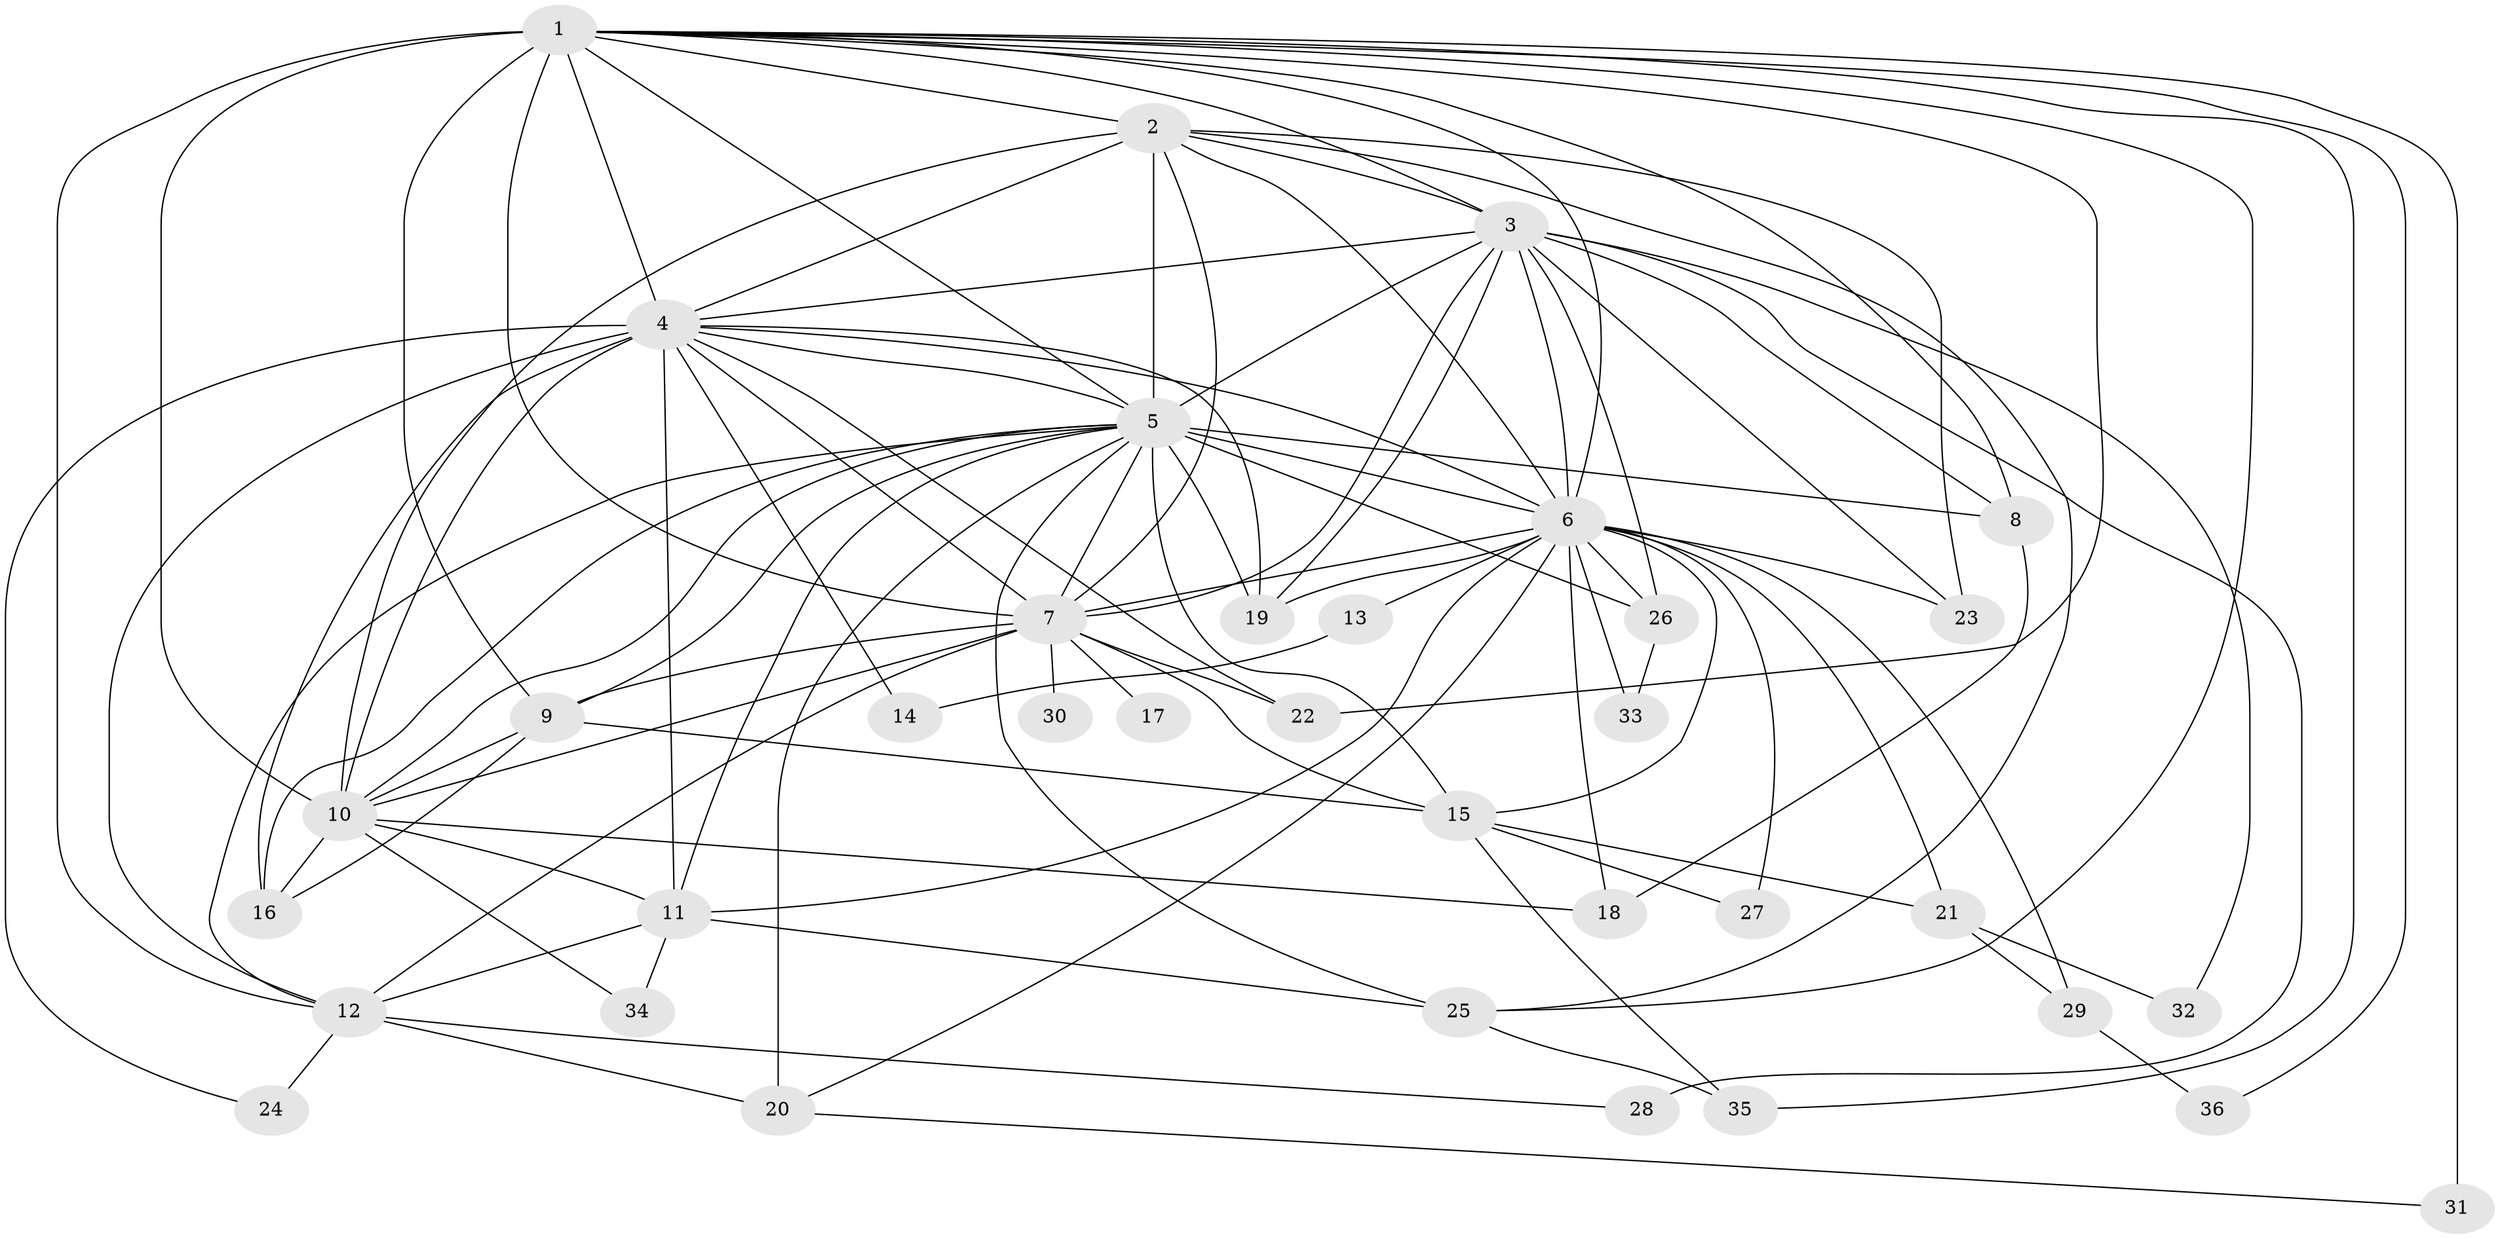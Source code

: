 // original degree distribution, {17: 0.022222222222222223, 28: 0.011111111111111112, 16: 0.011111111111111112, 20: 0.011111111111111112, 19: 0.022222222222222223, 21: 0.022222222222222223, 26: 0.011111111111111112, 3: 0.2222222222222222, 5: 0.044444444444444446, 2: 0.5555555555555556, 4: 0.05555555555555555, 6: 0.011111111111111112}
// Generated by graph-tools (version 1.1) at 2025/49/03/04/25 22:49:28]
// undirected, 36 vertices, 101 edges
graph export_dot {
  node [color=gray90,style=filled];
  1;
  2;
  3;
  4;
  5;
  6;
  7;
  8;
  9;
  10;
  11;
  12;
  13;
  14;
  15;
  16;
  17;
  18;
  19;
  20;
  21;
  22;
  23;
  24;
  25;
  26;
  27;
  28;
  29;
  30;
  31;
  32;
  33;
  34;
  35;
  36;
  1 -- 2 [weight=3.0];
  1 -- 3 [weight=2.0];
  1 -- 4 [weight=4.0];
  1 -- 5 [weight=4.0];
  1 -- 6 [weight=2.0];
  1 -- 7 [weight=2.0];
  1 -- 8 [weight=1.0];
  1 -- 9 [weight=1.0];
  1 -- 10 [weight=14.0];
  1 -- 12 [weight=1.0];
  1 -- 22 [weight=1.0];
  1 -- 25 [weight=1.0];
  1 -- 31 [weight=3.0];
  1 -- 35 [weight=1.0];
  1 -- 36 [weight=1.0];
  2 -- 3 [weight=1.0];
  2 -- 4 [weight=2.0];
  2 -- 5 [weight=2.0];
  2 -- 6 [weight=1.0];
  2 -- 7 [weight=1.0];
  2 -- 10 [weight=2.0];
  2 -- 23 [weight=3.0];
  2 -- 25 [weight=1.0];
  3 -- 4 [weight=3.0];
  3 -- 5 [weight=3.0];
  3 -- 6 [weight=1.0];
  3 -- 7 [weight=1.0];
  3 -- 8 [weight=1.0];
  3 -- 19 [weight=1.0];
  3 -- 23 [weight=2.0];
  3 -- 26 [weight=2.0];
  3 -- 28 [weight=2.0];
  3 -- 32 [weight=1.0];
  4 -- 5 [weight=4.0];
  4 -- 6 [weight=3.0];
  4 -- 7 [weight=3.0];
  4 -- 10 [weight=1.0];
  4 -- 11 [weight=8.0];
  4 -- 12 [weight=1.0];
  4 -- 14 [weight=1.0];
  4 -- 16 [weight=2.0];
  4 -- 19 [weight=1.0];
  4 -- 22 [weight=1.0];
  4 -- 24 [weight=1.0];
  5 -- 6 [weight=2.0];
  5 -- 7 [weight=2.0];
  5 -- 8 [weight=1.0];
  5 -- 9 [weight=1.0];
  5 -- 10 [weight=1.0];
  5 -- 11 [weight=2.0];
  5 -- 12 [weight=1.0];
  5 -- 15 [weight=5.0];
  5 -- 16 [weight=1.0];
  5 -- 19 [weight=1.0];
  5 -- 20 [weight=3.0];
  5 -- 25 [weight=2.0];
  5 -- 26 [weight=1.0];
  6 -- 7 [weight=2.0];
  6 -- 11 [weight=1.0];
  6 -- 13 [weight=1.0];
  6 -- 15 [weight=1.0];
  6 -- 18 [weight=1.0];
  6 -- 19 [weight=1.0];
  6 -- 20 [weight=2.0];
  6 -- 21 [weight=1.0];
  6 -- 23 [weight=1.0];
  6 -- 26 [weight=1.0];
  6 -- 27 [weight=1.0];
  6 -- 29 [weight=1.0];
  6 -- 33 [weight=1.0];
  7 -- 9 [weight=1.0];
  7 -- 10 [weight=2.0];
  7 -- 12 [weight=1.0];
  7 -- 15 [weight=1.0];
  7 -- 17 [weight=1.0];
  7 -- 22 [weight=1.0];
  7 -- 30 [weight=1.0];
  8 -- 18 [weight=1.0];
  9 -- 10 [weight=1.0];
  9 -- 15 [weight=1.0];
  9 -- 16 [weight=1.0];
  10 -- 11 [weight=1.0];
  10 -- 16 [weight=1.0];
  10 -- 18 [weight=1.0];
  10 -- 34 [weight=1.0];
  11 -- 12 [weight=1.0];
  11 -- 25 [weight=1.0];
  11 -- 34 [weight=1.0];
  12 -- 20 [weight=1.0];
  12 -- 24 [weight=1.0];
  12 -- 28 [weight=1.0];
  13 -- 14 [weight=1.0];
  15 -- 21 [weight=1.0];
  15 -- 27 [weight=1.0];
  15 -- 35 [weight=1.0];
  20 -- 31 [weight=1.0];
  21 -- 29 [weight=1.0];
  21 -- 32 [weight=1.0];
  25 -- 35 [weight=1.0];
  26 -- 33 [weight=1.0];
  29 -- 36 [weight=1.0];
}
